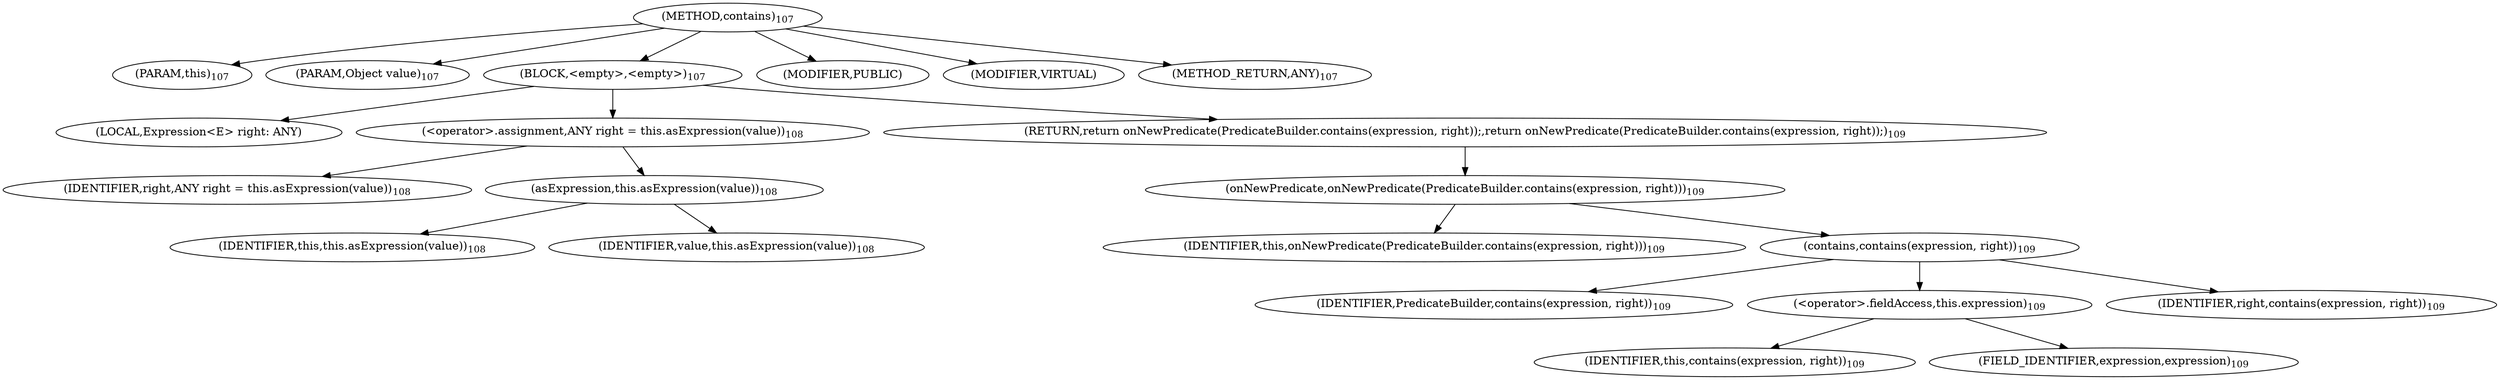 digraph "contains" {  
"292" [label = <(METHOD,contains)<SUB>107</SUB>> ]
"32" [label = <(PARAM,this)<SUB>107</SUB>> ]
"293" [label = <(PARAM,Object value)<SUB>107</SUB>> ]
"294" [label = <(BLOCK,&lt;empty&gt;,&lt;empty&gt;)<SUB>107</SUB>> ]
"295" [label = <(LOCAL,Expression&lt;E&gt; right: ANY)> ]
"296" [label = <(&lt;operator&gt;.assignment,ANY right = this.asExpression(value))<SUB>108</SUB>> ]
"297" [label = <(IDENTIFIER,right,ANY right = this.asExpression(value))<SUB>108</SUB>> ]
"298" [label = <(asExpression,this.asExpression(value))<SUB>108</SUB>> ]
"31" [label = <(IDENTIFIER,this,this.asExpression(value))<SUB>108</SUB>> ]
"299" [label = <(IDENTIFIER,value,this.asExpression(value))<SUB>108</SUB>> ]
"300" [label = <(RETURN,return onNewPredicate(PredicateBuilder.contains(expression, right));,return onNewPredicate(PredicateBuilder.contains(expression, right));)<SUB>109</SUB>> ]
"301" [label = <(onNewPredicate,onNewPredicate(PredicateBuilder.contains(expression, right)))<SUB>109</SUB>> ]
"33" [label = <(IDENTIFIER,this,onNewPredicate(PredicateBuilder.contains(expression, right)))<SUB>109</SUB>> ]
"302" [label = <(contains,contains(expression, right))<SUB>109</SUB>> ]
"303" [label = <(IDENTIFIER,PredicateBuilder,contains(expression, right))<SUB>109</SUB>> ]
"304" [label = <(&lt;operator&gt;.fieldAccess,this.expression)<SUB>109</SUB>> ]
"305" [label = <(IDENTIFIER,this,contains(expression, right))<SUB>109</SUB>> ]
"306" [label = <(FIELD_IDENTIFIER,expression,expression)<SUB>109</SUB>> ]
"307" [label = <(IDENTIFIER,right,contains(expression, right))<SUB>109</SUB>> ]
"308" [label = <(MODIFIER,PUBLIC)> ]
"309" [label = <(MODIFIER,VIRTUAL)> ]
"310" [label = <(METHOD_RETURN,ANY)<SUB>107</SUB>> ]
  "292" -> "32" 
  "292" -> "293" 
  "292" -> "294" 
  "292" -> "308" 
  "292" -> "309" 
  "292" -> "310" 
  "294" -> "295" 
  "294" -> "296" 
  "294" -> "300" 
  "296" -> "297" 
  "296" -> "298" 
  "298" -> "31" 
  "298" -> "299" 
  "300" -> "301" 
  "301" -> "33" 
  "301" -> "302" 
  "302" -> "303" 
  "302" -> "304" 
  "302" -> "307" 
  "304" -> "305" 
  "304" -> "306" 
}
